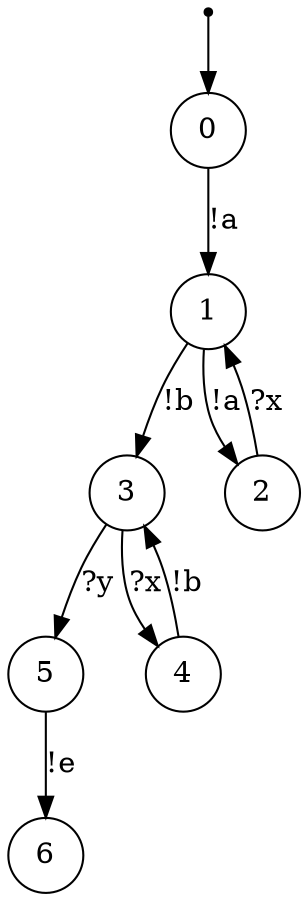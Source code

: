 digraph {
 node [shape=point] ENTRY
 node [shape=circle]
 ENTRY -> 0
0 -> 1 [label="!a"]
1 -> 3 [label="!b"]
3 -> 5 [label="?y"]
5 -> 6 [label="!e"]
3 -> 4 [label="?x"]
4 -> 3 [label="!b"]
1 -> 2 [label="!a"]
2 -> 1 [label="?x"]
}
